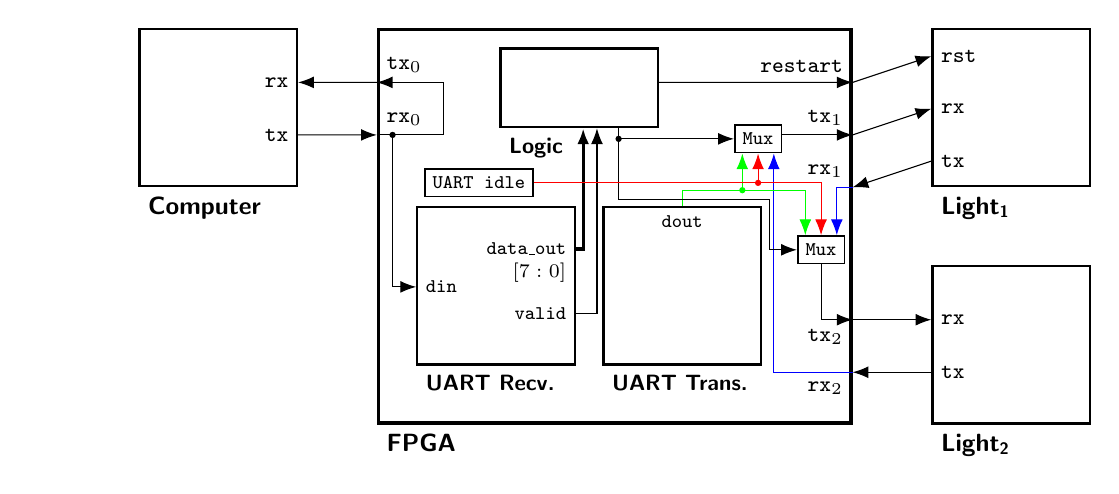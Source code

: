 \usetikzlibrary{arrows.meta}
\usetikzlibrary{calc,intersections,through,backgrounds}
\begin{tikzpicture}
	\tikzset{comp/.style={
		rectangle, draw=black, thick
	}}	
	\tikzset{component/.style={
		comp, minimum width=6cm, minimum height=5cm, very thick
	}}
	\tikzset{component_small/.style={
		comp, minimum width=2cm, minimum height=2cm, thick
	}}
	\tikzset{component_tiny/.style={
		comp, inner sep=0.1cm, semithick
	}}
	\tikzset{caption/.style={
		below right
	}}
	\tikzset{conn/.style={
		-{Latex[length=2mm]}
	}}
	
	% FPGA
	\node (FPGA) [component] at (0,0) {}
		% Caption
		node [caption] at (FPGA.south west) { \small{\textsf{\textbf{FPGA}}} }
		
		% In/-outputs links
		coordinate [yshift=3cm+0.4pt+0.666cm, label={ above right : \footnotesize{$\texttt{rx}_0$} }] (FPGA_rx0) at (FPGA.south west) % unten
		coordinate [yshift=3cm+0.4pt+1.333cm, label={ above right : \footnotesize{$\texttt{tx}_0$} }] (FPGA_tx0) at (FPGA.south west) % oben

		% In/outputs  rechts oben
		coordinate [yshift=3cm+0.4pt,                    label={ above left : \footnotesize{$\texttt{rx}_1$} }]      (FPGA_rx1)       at (FPGA.south east)  % unten
		coordinate [yshift=3cm+0.4pt+0.666cm, label={ above left : \footnotesize{$\texttt{tx}_1$} }]      (FPGA_tx1)       at (FPGA.south east) % mitte
		coordinate [yshift=3cm+0.4pt+1.333cm, label={ above left : \footnotesize{$\texttt{restart}$} }] (FPGA_restart) at (FPGA.south east) % oben
		
		% In/outputs  rechts unten
		coordinate [yshift=0.666cm,           label={ below left : \footnotesize{$\texttt{rx}_2$} }]      (FPGA_rx2)        at (FPGA.south east)  % unten
		coordinate [yshift=1.333cm,           label={ below left : \footnotesize{$\texttt{tx}_2$} }]      (FPGA_tx2)        at (FPGA.south east) % oben

		% Interna
		node (UART_idle) [component_tiny, shift={(-1.725cm, 0.55cm)}] at (FPGA)           { \scriptsize{\textsf{\texttt{UART idle}}} }
	 	node (Mux1)          [component_tiny, shift={(-1.2cm, -0.05cm)}]  at (FPGA_tx1)   { \scriptsize{\textsf{\texttt{Mux}}} }
	 	node (Mux2)          [component_tiny, shift={(-0.4cm, -0.3cm)}]    at (FPGA.east) { \scriptsize{\textsf{\texttt{Mux}}} }
	;

	% Logic
	\node (Logic) at (FPGA.north) [comp, minimum height=1cm, minimum width=2cm, below, shift={(-0.45cm, -0.25cm)}] {}
		node [caption] at (Logic.south west) { \textsf{\footnotesize{\textbf{Logic}}} }
	;

	% Receiver
	\node (Receiver) at (FPGA.south west) [component_small, above right, shift={(0.5, 0.75)}] {}
		% Caption
		node [caption] at (Receiver.south west) { \textsf{\footnotesize{\textbf{UART Recv.}}} }

		% Input links
		coordinate [yshift=1cm, label={ right : \scriptsize{\texttt{din}} }] (Receiver_din) at (Receiver.south west)

		% Outpus links
		coordinate [yshift=0.666cm,                 label={ left : \scriptsize{\texttt{valid}} }]           (Receiver_valid)           at (Receiver.south east) % unten
		coordinate [yshift=1.333cm+0.15cm, label={ left : \scriptsize{\texttt{data\_out}} }] (Receiver_data_out)    at (Receiver.south east) % oben
		coordinate [yshift=1.333cm-0.15cm,  label={ left : \scriptsize{$[7:0]$} }]                     (Receiver_data_out2) at (Receiver.south east) % mitte
	;

	% Transmitter
	\node (Transmitter) at (FPGA.south east) [component_small, above left, shift={(-1.15, 0.75)}] {}
		node [caption] at (Transmitter.south west) { \textsf{\footnotesize{\textbf{UART Trans.}}} }

		% Output oben
		coordinate [label={ below : \scriptsize{\textsf{\texttt{dout}}} }] (Transmitter_dout) at (Transmitter.north) % unten
	;

	% Computer
	\node (Computer) [component_small, below left, xshift=-1cm] at (FPGA.north west) {}
		% Caption
		node [caption] at (Computer.south west) { \small{\textsf{\textbf{Computer}}} }

		% In/outputs rechts
		coordinate [yshift=0.666cm, label={ left:\footnotesize{\texttt{tx}} }] (Computer_tx) at (Computer.south east) % unten
		coordinate [yshift=1.333cm, label={ left:\footnotesize{\texttt{rx}} }] (Computer_rx) at (Computer.south east) % oben
	;

	% Light 1
	\node (Light_1) [component_small, below right, xshift=1cm] at (FPGA.north east) {}
		% Caption
		node [caption] at (Light_1.south west) { \small{\textsf{\textbf{Light\textsubscript{1}}}} }

		% In/outputs links
		coordinate [yshift=0.333cm, label={ right:\footnotesize{\texttt{tx}} }]   (Light_1_tx)   at (Light_1.south west) % unten
		coordinate [yshift=0.999cm, label={ right:\footnotesize{\texttt{rx}} }]   (Light_1_rx)   at (Light_1.south west) % mitte
		coordinate [yshift=1.666cm, label={ right:\footnotesize{\texttt{rst}} }] (Light_1_rst) at (Light_1.south west) % oben
	;

	% Light_2
	\node (Light_2) [component_small, above right, xshift=1cm] at (FPGA.south east) {}
		% Caption
		node [caption] at (Light_2.south west) { \small{\textsf{\textbf{Light\textsubscript{2}}}} }

		% In/outputs links
		coordinate [yshift=0.666cm, label={ right:\footnotesize{\texttt{tx}} }]   (Light_2_tx)   at (Light_2.south west) % unten
		coordinate [yshift=1.333cm, label={ right:\footnotesize{\texttt{rx}} }]   (Light_2_rx)   at (Light_2.south west) % oben
	;

	% Computer <-> FPGA
	\draw[conn]  (FPGA_tx0) -- (Computer_rx);
	\draw[conn] (Computer_tx) -- (FPGA_rx0);
	
	% FPGA <-> Lights
	\draw[conn] (FPGA_restart) -- (Light_1_rst);
	\draw[conn] (FPGA_tx1) -- (Light_1_rx);
	\draw[conn] (Light_1_tx) -- (FPGA_rx1) ;
	\draw[conn] (FPGA_tx2) -- (Light_2_rx);
	\draw[conn] (Light_2_tx) -- (FPGA_rx2);
	
	% FPGA internal
		\draw[conn] ([yshift=0.583cm] Logic.south east) -- (FPGA_restart); % logic -> restart
		\draw[conn, name path=FPGA_rx0--FPGA_tx0] (FPGA_rx0) -- ([xshift=0.85cm] FPGA_rx0) |- (FPGA_tx0); % Computer input feedback loop

		% Connections to/from Receiver
	 	\draw[conn, name path=FPGA_rx0--Receiver_din] (FPGA_rx0) -- ([xshift=0.2cm] FPGA_rx0)  |- (Receiver_din); % tx0 -> receiver
		\draw[conn, very thick] (Receiver_data_out) -| ([xshift=0.05cm] Logic.south);  % receiver -> logic
		\draw[conn] (Receiver_valid) -|  ([xshift=0.225cm] Logic.south); % receiver -> logic

		% Connections to/from Mux1
		\draw[conn, name path=Logic--Mux1] ([xshift=0.5cm] Logic.south) |- (Mux1.west);
		\draw[conn, draw=red, name path=UART_idle--Mux1] (UART_idle) -| (Mux1); % UART_idle -> Mux1	
		\draw[conn, color=green, name path=Transmitter_dout--Mux1] (Transmitter_dout) -- ([yshift=0.2cm] Transmitter_dout) -| ([xshift=-0.2cm] Mux1.south); % dout -> Mux1
		\draw[conn, color=blue] (FPGA_rx2) -| ([xshift=0.2cm] Mux1.south); % rx2 -> Mux1
		\draw[conn, yshift=0.5cm] ([yshift=0.05cm] Mux1.east) -- (FPGA_tx1); % Mux1 -> tx1

		% Connections to/from Mux2
		\draw[conn, name path=Logic--Mux2] ([xshift=0.5cm] Logic.south) -- ([shift={(0.5cm, -0.9cm)}] Logic.south) -| ([xshift=-0.35cm] Mux2.west) -- (Mux2.west);
		\draw[conn, draw=red, name path=UART_idle--Mux2] (UART_idle) -| (Mux2); % UART_idle -> Mux2
		\draw[conn, draw=green, name path=Transmitter_dout--Mux2] ([yshift=0.2cm] Transmitter_dout) -| ([xshift=-0.2cm] Mux2.north); % dout -> Mux2
		\draw[conn, draw=blue] (FPGA_rx1) -| ([xshift=0.2cm] Mux2.north);	 % rx1 -> Mux2
		\draw[conn] (Mux2) |- (FPGA_tx2); % Mux2 -> tx2
		
		% Intersections
		\fill[name intersections={of=FPGA_rx0--FPGA_tx0 and FPGA_rx0--Receiver_din, total=\t}] (intersection-\t) circle (0.4mm);
		\fill[name intersections={of=Logic--Mux1 and Logic--Mux2, total=\t}] (intersection-\t) circle (0.4mm);
		\fill[red, name intersections={of=UART_idle--Mux1 and UART_idle--Mux2, total=\t}] (intersection-\t) circle (0.4mm);
		\fill[green, name intersections={of=Transmitter_dout--Mux1 and Transmitter_dout--Mux2, total=\t}] (intersection-\t) circle (0.4mm);
\end{tikzpicture}